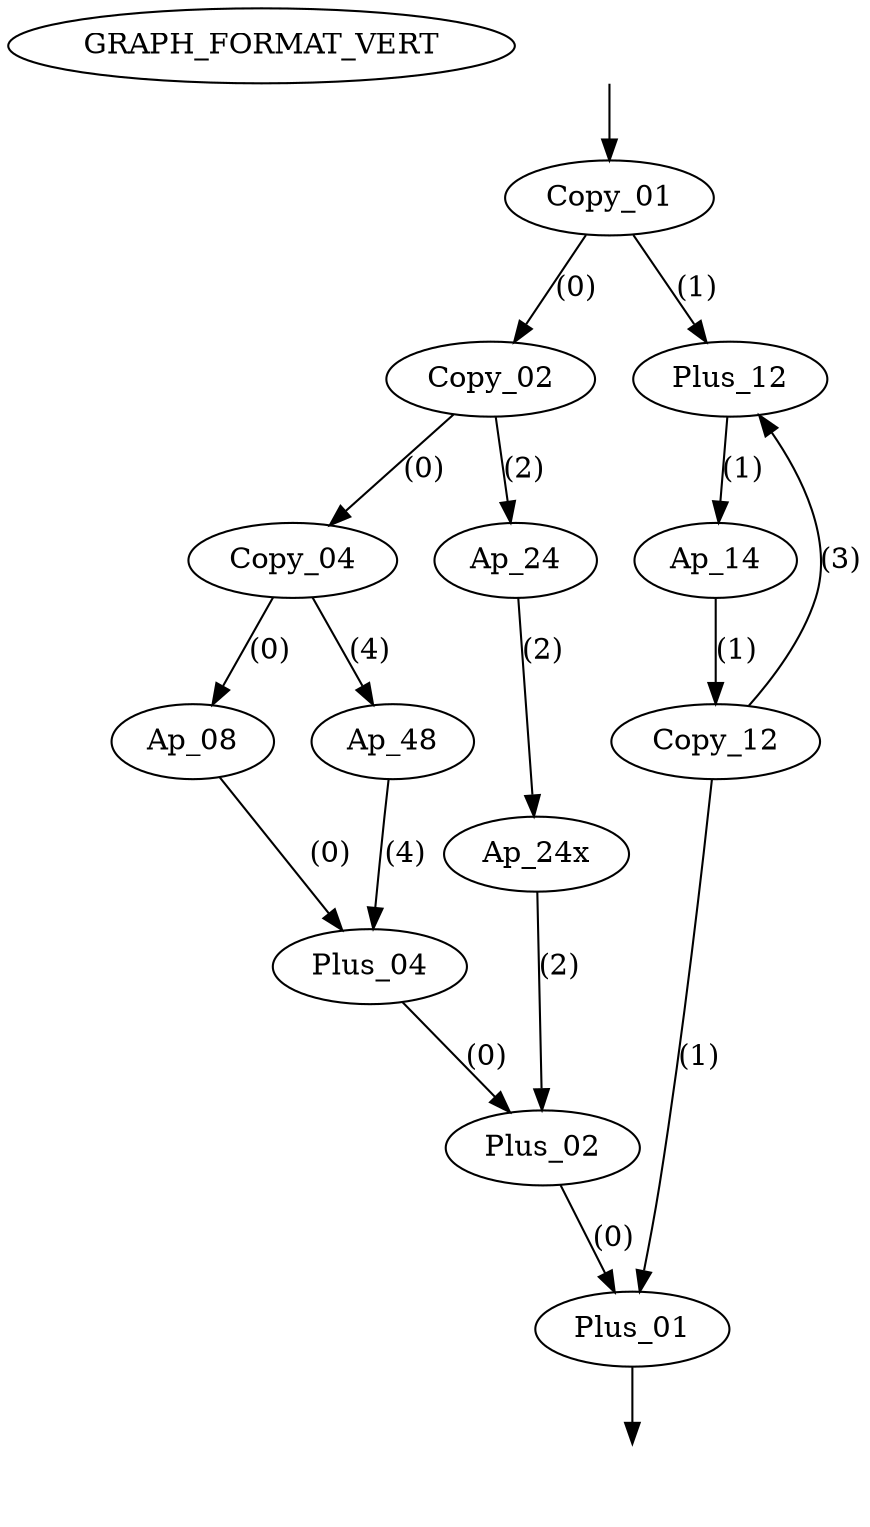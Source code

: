 
#include "doc/graphs/header.dot"

digraph seq {
    GRAPH_FORMAT_VERT;

    In0  [style=invisible];
    Out0 [style=invisible];

    // subgraph cluster_seq02 { graph [style=dashed]; 
    //     Copy_02;
    //     subgraph cluster_par04 { graph [style=dashed]; 
    //         subgraph cluster_seq04 { graph [style=dashed];
    //             Copy_04;
    //             subgraph cluster_par08 { graph [style=dashed];
    //                 Ap_08;
    //                 Ap_48;
    //             }
    //             Plus_04;
    //         }
    //         subgraph cluster_seq24 { graph [style=dashed];            
    //             Ap_24;
    //             Ap_24x;                                                    
    //             }
    //         }
    //     Plus_02;
    //     }
    // 
    // 
    // subgraph cluster_loop_12 { graph [style=dashed]; 
    //     Plus_12;
    //     Ap_14;
    //     Copy_12; 
    //     }

    


    In0 -> Copy_01 

    Copy_01 -> Copy_02  [label="(0)"];
    Copy_02 -> Copy_04  [label="(0)"];
    Copy_04 -> Ap_08    [label="(0)"];
    Copy_04 -> Ap_48    [label="(4)"];
    Ap_08   -> Plus_04  [label="(0)"];
    Ap_48   -> Plus_04  [label="(4)"];

    Copy_02 -> Ap_24    [label="(2)"];
    Ap_24   -> Ap_24x   [label="(2)"];
    Plus_04 -> Plus_02  [label="(0)"];
    Ap_24x  -> Plus_02  [label="(2)"];
    Plus_02 -> Plus_01  [label="(0)"];

    Copy_01 -> Plus_12  [label="(1)"];
    Copy_12 -> Plus_12  [label="(3)"];
    Plus_12 -> Ap_14    [label="(1)"];
    Ap_14 -> Copy_12    [label="(1)"];
    Copy_12 -> Plus_01 [label="(1)"];

    Plus_01 -> Out0;
}


